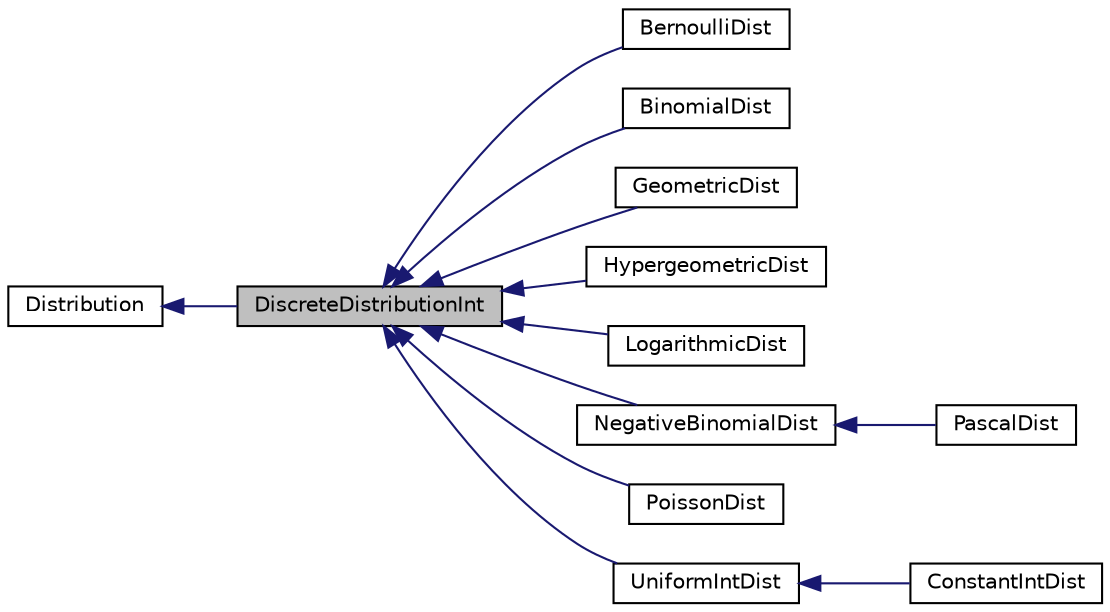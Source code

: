 digraph "DiscreteDistributionInt"
{
 // INTERACTIVE_SVG=YES
  bgcolor="transparent";
  edge [fontname="Helvetica",fontsize="10",labelfontname="Helvetica",labelfontsize="10"];
  node [fontname="Helvetica",fontsize="10",shape=record];
  rankdir="LR";
  Node0 [label="DiscreteDistributionInt",height=0.2,width=0.4,color="black", fillcolor="grey75", style="filled", fontcolor="black"];
  Node1 -> Node0 [dir="back",color="midnightblue",fontsize="10",style="solid",fontname="Helvetica"];
  Node1 [label="Distribution",height=0.2,width=0.4,color="black",URL="$d6/dd2/interfaceumontreal_1_1ssj_1_1probdist_1_1Distribution.html",tooltip="This interface should be implemented by all classes supporting discrete and continuous distributions..."];
  Node0 -> Node2 [dir="back",color="midnightblue",fontsize="10",style="solid",fontname="Helvetica"];
  Node2 [label="BernoulliDist",height=0.2,width=0.4,color="black",URL="$d2/d16/classumontreal_1_1ssj_1_1probdist_1_1BernoulliDist.html",tooltip="Extends the class DiscreteDistributionInt for the Bernoulli distribution   with parameter ..."];
  Node0 -> Node3 [dir="back",color="midnightblue",fontsize="10",style="solid",fontname="Helvetica"];
  Node3 [label="BinomialDist",height=0.2,width=0.4,color="black",URL="$d5/d29/classumontreal_1_1ssj_1_1probdist_1_1BinomialDist.html",tooltip="Extends the class DiscreteDistributionInt for the binomial distribution   (page 321) with parameters..."];
  Node0 -> Node4 [dir="back",color="midnightblue",fontsize="10",style="solid",fontname="Helvetica"];
  Node4 [label="GeometricDist",height=0.2,width=0.4,color="black",URL="$df/d7d/classumontreal_1_1ssj_1_1probdist_1_1GeometricDist.html",tooltip="Extends the class DiscreteDistributionInt for the geometric distribution   (page 322) with parameter..."];
  Node0 -> Node5 [dir="back",color="midnightblue",fontsize="10",style="solid",fontname="Helvetica"];
  Node5 [label="HypergeometricDist",height=0.2,width=0.4,color="black",URL="$de/dae/classumontreal_1_1ssj_1_1probdist_1_1HypergeometricDist.html",tooltip="Extends the class DiscreteDistributionInt for the hypergeometric distribution   (page 101) with  ele..."];
  Node0 -> Node6 [dir="back",color="midnightblue",fontsize="10",style="solid",fontname="Helvetica"];
  Node6 [label="LogarithmicDist",height=0.2,width=0.4,color="black",URL="$db/d97/classumontreal_1_1ssj_1_1probdist_1_1LogarithmicDist.html",tooltip="Extends the class DiscreteDistributionInt for the logarithmic distribution. "];
  Node0 -> Node7 [dir="back",color="midnightblue",fontsize="10",style="solid",fontname="Helvetica"];
  Node7 [label="NegativeBinomialDist",height=0.2,width=0.4,color="black",URL="$d9/ddb/classumontreal_1_1ssj_1_1probdist_1_1NegativeBinomialDist.html",tooltip="Extends the class DiscreteDistributionInt for the negative binomial distribution   (page 324) with r..."];
  Node7 -> Node8 [dir="back",color="midnightblue",fontsize="10",style="solid",fontname="Helvetica"];
  Node8 [label="PascalDist",height=0.2,width=0.4,color="black",URL="$d2/d71/classumontreal_1_1ssj_1_1probdist_1_1PascalDist.html",tooltip="The Pascal distribution is a special case of the negative binomial distribution   (page 324) with pa..."];
  Node0 -> Node9 [dir="back",color="midnightblue",fontsize="10",style="solid",fontname="Helvetica"];
  Node9 [label="PoissonDist",height=0.2,width=0.4,color="black",URL="$d3/d03/classumontreal_1_1ssj_1_1probdist_1_1PoissonDist.html",tooltip="Extends the class DiscreteDistributionInt for the Poisson distribution   (page 325) with mean ..."];
  Node0 -> Node10 [dir="back",color="midnightblue",fontsize="10",style="solid",fontname="Helvetica"];
  Node10 [label="UniformIntDist",height=0.2,width=0.4,color="black",URL="$d2/db5/classumontreal_1_1ssj_1_1probdist_1_1UniformIntDist.html",tooltip="Extends the class DiscreteDistributionInt for the discrete uniform distribution over the range ..."];
  Node10 -> Node11 [dir="back",color="midnightblue",fontsize="10",style="solid",fontname="Helvetica"];
  Node11 [label="ConstantIntDist",height=0.2,width=0.4,color="black",URL="$dc/d88/classumontreal_1_1ssj_1_1probdist_1_1ConstantIntDist.html",tooltip="Represents a constant discrete distribution taking a single integer value with probability 1..."];
}
